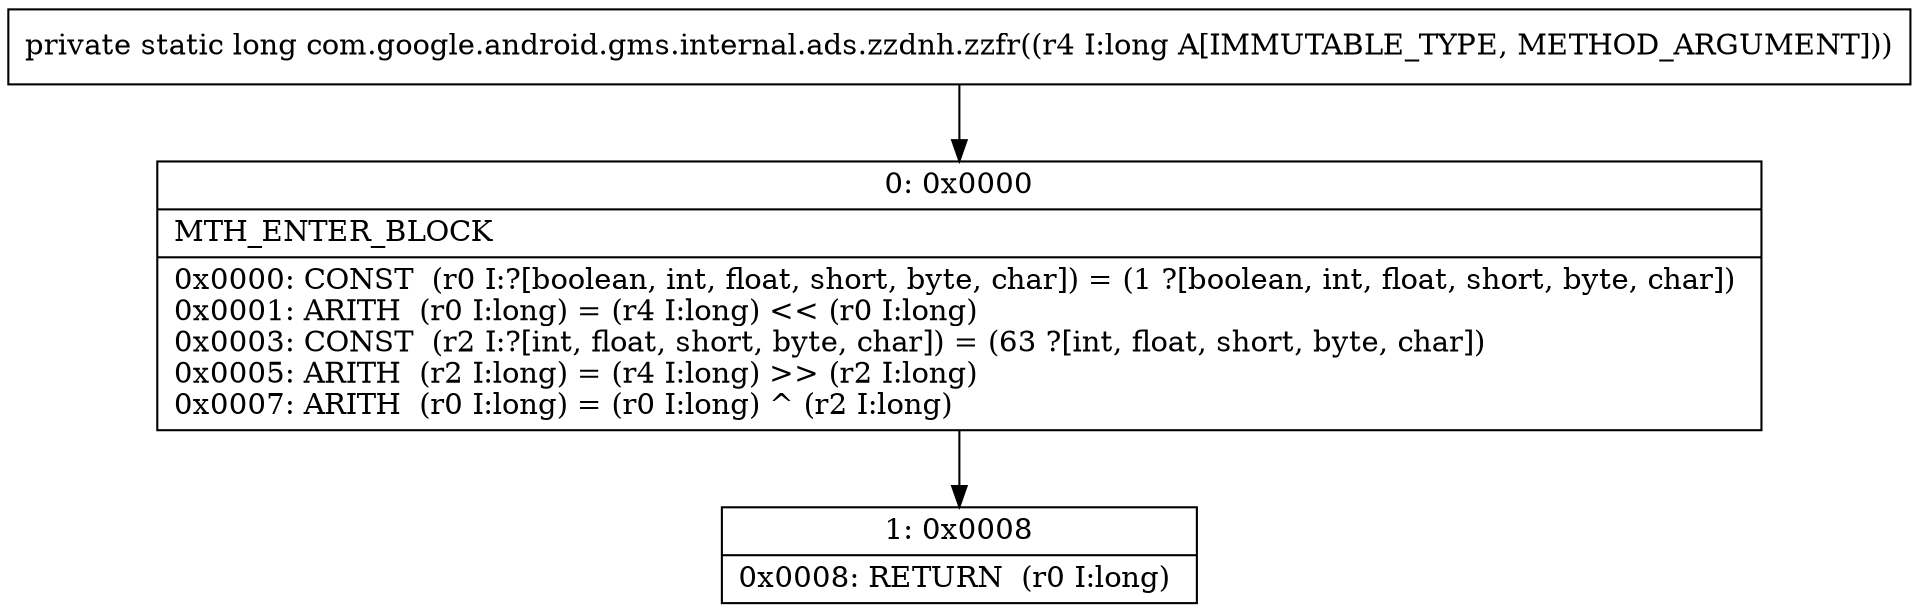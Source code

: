 digraph "CFG forcom.google.android.gms.internal.ads.zzdnh.zzfr(J)J" {
Node_0 [shape=record,label="{0\:\ 0x0000|MTH_ENTER_BLOCK\l|0x0000: CONST  (r0 I:?[boolean, int, float, short, byte, char]) = (1 ?[boolean, int, float, short, byte, char]) \l0x0001: ARITH  (r0 I:long) = (r4 I:long) \<\< (r0 I:long) \l0x0003: CONST  (r2 I:?[int, float, short, byte, char]) = (63 ?[int, float, short, byte, char]) \l0x0005: ARITH  (r2 I:long) = (r4 I:long) \>\> (r2 I:long) \l0x0007: ARITH  (r0 I:long) = (r0 I:long) ^ (r2 I:long) \l}"];
Node_1 [shape=record,label="{1\:\ 0x0008|0x0008: RETURN  (r0 I:long) \l}"];
MethodNode[shape=record,label="{private static long com.google.android.gms.internal.ads.zzdnh.zzfr((r4 I:long A[IMMUTABLE_TYPE, METHOD_ARGUMENT])) }"];
MethodNode -> Node_0;
Node_0 -> Node_1;
}

